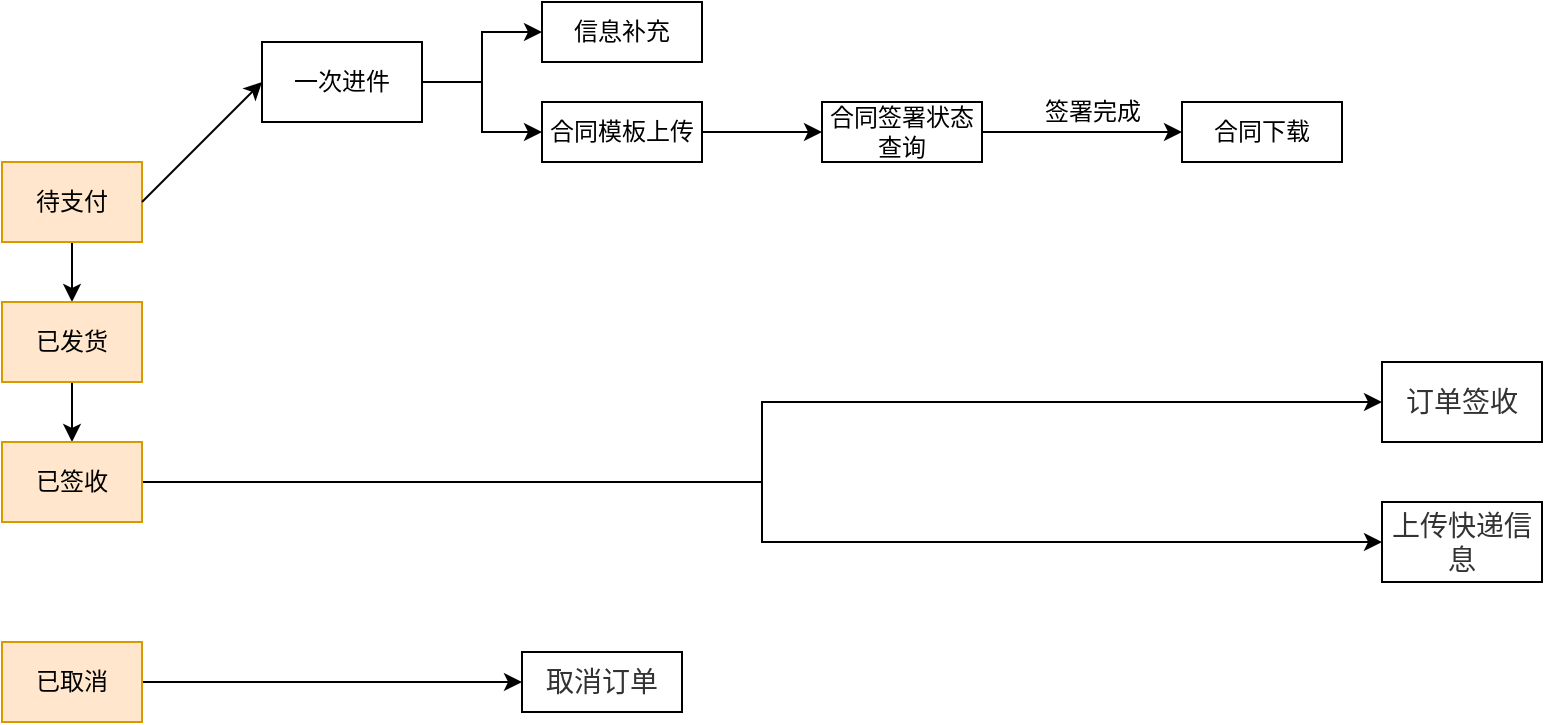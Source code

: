 <mxfile version="20.4.0" type="github">
  <diagram id="2ebUjBUpow4gDjzQdCSO" name="第 1 页">
    <mxGraphModel dx="1002" dy="459" grid="1" gridSize="10" guides="1" tooltips="1" connect="1" arrows="1" fold="1" page="1" pageScale="1" pageWidth="827" pageHeight="1169" math="0" shadow="0">
      <root>
        <mxCell id="0" />
        <mxCell id="1" parent="0" />
        <mxCell id="QhRJAr5Qr2hf3Huji9IQ-18" style="edgeStyle=orthogonalEdgeStyle;rounded=0;orthogonalLoop=1;jettySize=auto;html=1;entryX=0.5;entryY=0;entryDx=0;entryDy=0;" edge="1" parent="1" source="QhRJAr5Qr2hf3Huji9IQ-1" target="QhRJAr5Qr2hf3Huji9IQ-19">
          <mxGeometry relative="1" as="geometry">
            <mxPoint x="770" y="240" as="targetPoint" />
          </mxGeometry>
        </mxCell>
        <mxCell id="QhRJAr5Qr2hf3Huji9IQ-1" value="待支付" style="whiteSpace=wrap;html=1;fillColor=#ffe6cc;strokeColor=#d79b00;" vertex="1" parent="1">
          <mxGeometry x="70" y="220" width="70" height="40" as="geometry" />
        </mxCell>
        <mxCell id="QhRJAr5Qr2hf3Huji9IQ-9" style="edgeStyle=orthogonalEdgeStyle;rounded=0;orthogonalLoop=1;jettySize=auto;html=1;entryX=0;entryY=0.5;entryDx=0;entryDy=0;" edge="1" parent="1" source="QhRJAr5Qr2hf3Huji9IQ-4" target="QhRJAr5Qr2hf3Huji9IQ-8">
          <mxGeometry relative="1" as="geometry" />
        </mxCell>
        <mxCell id="QhRJAr5Qr2hf3Huji9IQ-11" style="edgeStyle=orthogonalEdgeStyle;rounded=0;orthogonalLoop=1;jettySize=auto;html=1;entryX=0;entryY=0.5;entryDx=0;entryDy=0;" edge="1" parent="1" source="QhRJAr5Qr2hf3Huji9IQ-4" target="QhRJAr5Qr2hf3Huji9IQ-10">
          <mxGeometry relative="1" as="geometry" />
        </mxCell>
        <mxCell id="QhRJAr5Qr2hf3Huji9IQ-4" value="一次进件" style="whiteSpace=wrap;html=1;" vertex="1" parent="1">
          <mxGeometry x="200" y="160" width="80" height="40" as="geometry" />
        </mxCell>
        <mxCell id="QhRJAr5Qr2hf3Huji9IQ-5" value="" style="endArrow=classic;html=1;rounded=0;entryX=0;entryY=0.5;entryDx=0;entryDy=0;exitX=1;exitY=0.5;exitDx=0;exitDy=0;" edge="1" parent="1" source="QhRJAr5Qr2hf3Huji9IQ-1" target="QhRJAr5Qr2hf3Huji9IQ-4">
          <mxGeometry width="50" height="50" relative="1" as="geometry">
            <mxPoint x="150" y="210" as="sourcePoint" />
            <mxPoint x="200" y="160" as="targetPoint" />
          </mxGeometry>
        </mxCell>
        <mxCell id="QhRJAr5Qr2hf3Huji9IQ-8" value="信息补充" style="whiteSpace=wrap;html=1;" vertex="1" parent="1">
          <mxGeometry x="340" y="140" width="80" height="30" as="geometry" />
        </mxCell>
        <mxCell id="QhRJAr5Qr2hf3Huji9IQ-14" style="edgeStyle=orthogonalEdgeStyle;rounded=0;orthogonalLoop=1;jettySize=auto;html=1;entryX=0;entryY=0.5;entryDx=0;entryDy=0;" edge="1" parent="1" source="QhRJAr5Qr2hf3Huji9IQ-10" target="QhRJAr5Qr2hf3Huji9IQ-13">
          <mxGeometry relative="1" as="geometry" />
        </mxCell>
        <mxCell id="QhRJAr5Qr2hf3Huji9IQ-10" value="合同模板上传" style="whiteSpace=wrap;html=1;" vertex="1" parent="1">
          <mxGeometry x="340" y="190" width="80" height="30" as="geometry" />
        </mxCell>
        <mxCell id="QhRJAr5Qr2hf3Huji9IQ-16" style="edgeStyle=orthogonalEdgeStyle;rounded=0;orthogonalLoop=1;jettySize=auto;html=1;entryX=0;entryY=0.5;entryDx=0;entryDy=0;" edge="1" parent="1" source="QhRJAr5Qr2hf3Huji9IQ-13" target="QhRJAr5Qr2hf3Huji9IQ-15">
          <mxGeometry relative="1" as="geometry" />
        </mxCell>
        <mxCell id="QhRJAr5Qr2hf3Huji9IQ-13" value="合同签署状态查询" style="whiteSpace=wrap;html=1;" vertex="1" parent="1">
          <mxGeometry x="480" y="190" width="80" height="30" as="geometry" />
        </mxCell>
        <mxCell id="QhRJAr5Qr2hf3Huji9IQ-15" value="合同下载" style="whiteSpace=wrap;html=1;" vertex="1" parent="1">
          <mxGeometry x="660" y="190" width="80" height="30" as="geometry" />
        </mxCell>
        <mxCell id="QhRJAr5Qr2hf3Huji9IQ-17" value="签署完成" style="text;html=1;align=center;verticalAlign=middle;resizable=0;points=[];autosize=1;strokeColor=none;fillColor=none;" vertex="1" parent="1">
          <mxGeometry x="580" y="180" width="70" height="30" as="geometry" />
        </mxCell>
        <mxCell id="QhRJAr5Qr2hf3Huji9IQ-21" style="edgeStyle=orthogonalEdgeStyle;rounded=0;orthogonalLoop=1;jettySize=auto;html=1;entryX=0.5;entryY=0;entryDx=0;entryDy=0;" edge="1" parent="1" source="QhRJAr5Qr2hf3Huji9IQ-19" target="QhRJAr5Qr2hf3Huji9IQ-20">
          <mxGeometry relative="1" as="geometry" />
        </mxCell>
        <mxCell id="QhRJAr5Qr2hf3Huji9IQ-19" value="已发货" style="whiteSpace=wrap;html=1;fillColor=#ffe6cc;strokeColor=#d79b00;" vertex="1" parent="1">
          <mxGeometry x="70" y="290" width="70" height="40" as="geometry" />
        </mxCell>
        <mxCell id="QhRJAr5Qr2hf3Huji9IQ-22" style="edgeStyle=orthogonalEdgeStyle;rounded=0;orthogonalLoop=1;jettySize=auto;html=1;entryX=0;entryY=0.5;entryDx=0;entryDy=0;" edge="1" parent="1" source="QhRJAr5Qr2hf3Huji9IQ-20" target="QhRJAr5Qr2hf3Huji9IQ-23">
          <mxGeometry relative="1" as="geometry">
            <mxPoint x="750" y="380" as="targetPoint" />
          </mxGeometry>
        </mxCell>
        <mxCell id="QhRJAr5Qr2hf3Huji9IQ-29" style="edgeStyle=orthogonalEdgeStyle;rounded=0;orthogonalLoop=1;jettySize=auto;html=1;entryX=0;entryY=0.5;entryDx=0;entryDy=0;" edge="1" parent="1" source="QhRJAr5Qr2hf3Huji9IQ-20" target="QhRJAr5Qr2hf3Huji9IQ-28">
          <mxGeometry relative="1" as="geometry" />
        </mxCell>
        <mxCell id="QhRJAr5Qr2hf3Huji9IQ-20" value="已签收" style="whiteSpace=wrap;html=1;fillColor=#ffe6cc;strokeColor=#d79b00;" vertex="1" parent="1">
          <mxGeometry x="70" y="360" width="70" height="40" as="geometry" />
        </mxCell>
        <mxCell id="QhRJAr5Qr2hf3Huji9IQ-23" value="&lt;span style=&quot;color: rgb(51, 51, 51); font-family: Arial, sans-serif; font-size: 14px; text-align: left; background-color: rgb(255, 255, 255);&quot;&gt;订单签收&lt;/span&gt;" style="whiteSpace=wrap;html=1;" vertex="1" parent="1">
          <mxGeometry x="760" y="320" width="80" height="40" as="geometry" />
        </mxCell>
        <mxCell id="QhRJAr5Qr2hf3Huji9IQ-26" style="edgeStyle=orthogonalEdgeStyle;rounded=0;orthogonalLoop=1;jettySize=auto;html=1;" edge="1" parent="1" source="QhRJAr5Qr2hf3Huji9IQ-25">
          <mxGeometry relative="1" as="geometry">
            <mxPoint x="330" y="480" as="targetPoint" />
          </mxGeometry>
        </mxCell>
        <mxCell id="QhRJAr5Qr2hf3Huji9IQ-25" value="已取消" style="whiteSpace=wrap;html=1;fillColor=#ffe6cc;strokeColor=#d79b00;" vertex="1" parent="1">
          <mxGeometry x="70" y="460" width="70" height="40" as="geometry" />
        </mxCell>
        <mxCell id="QhRJAr5Qr2hf3Huji9IQ-27" value="&lt;span style=&quot;color: rgb(51, 51, 51); font-family: Arial, sans-serif; font-size: 14px; text-align: left; background-color: rgb(255, 255, 255);&quot;&gt;取消订单&lt;/span&gt;" style="whiteSpace=wrap;html=1;" vertex="1" parent="1">
          <mxGeometry x="330" y="465" width="80" height="30" as="geometry" />
        </mxCell>
        <mxCell id="QhRJAr5Qr2hf3Huji9IQ-28" value="&lt;span style=&quot;color: rgb(51, 51, 51); font-family: Arial, sans-serif; font-size: 14px; text-align: left; background-color: rgb(255, 255, 255);&quot;&gt;上传快递信息&lt;/span&gt;" style="whiteSpace=wrap;html=1;" vertex="1" parent="1">
          <mxGeometry x="760" y="390" width="80" height="40" as="geometry" />
        </mxCell>
      </root>
    </mxGraphModel>
  </diagram>
</mxfile>
